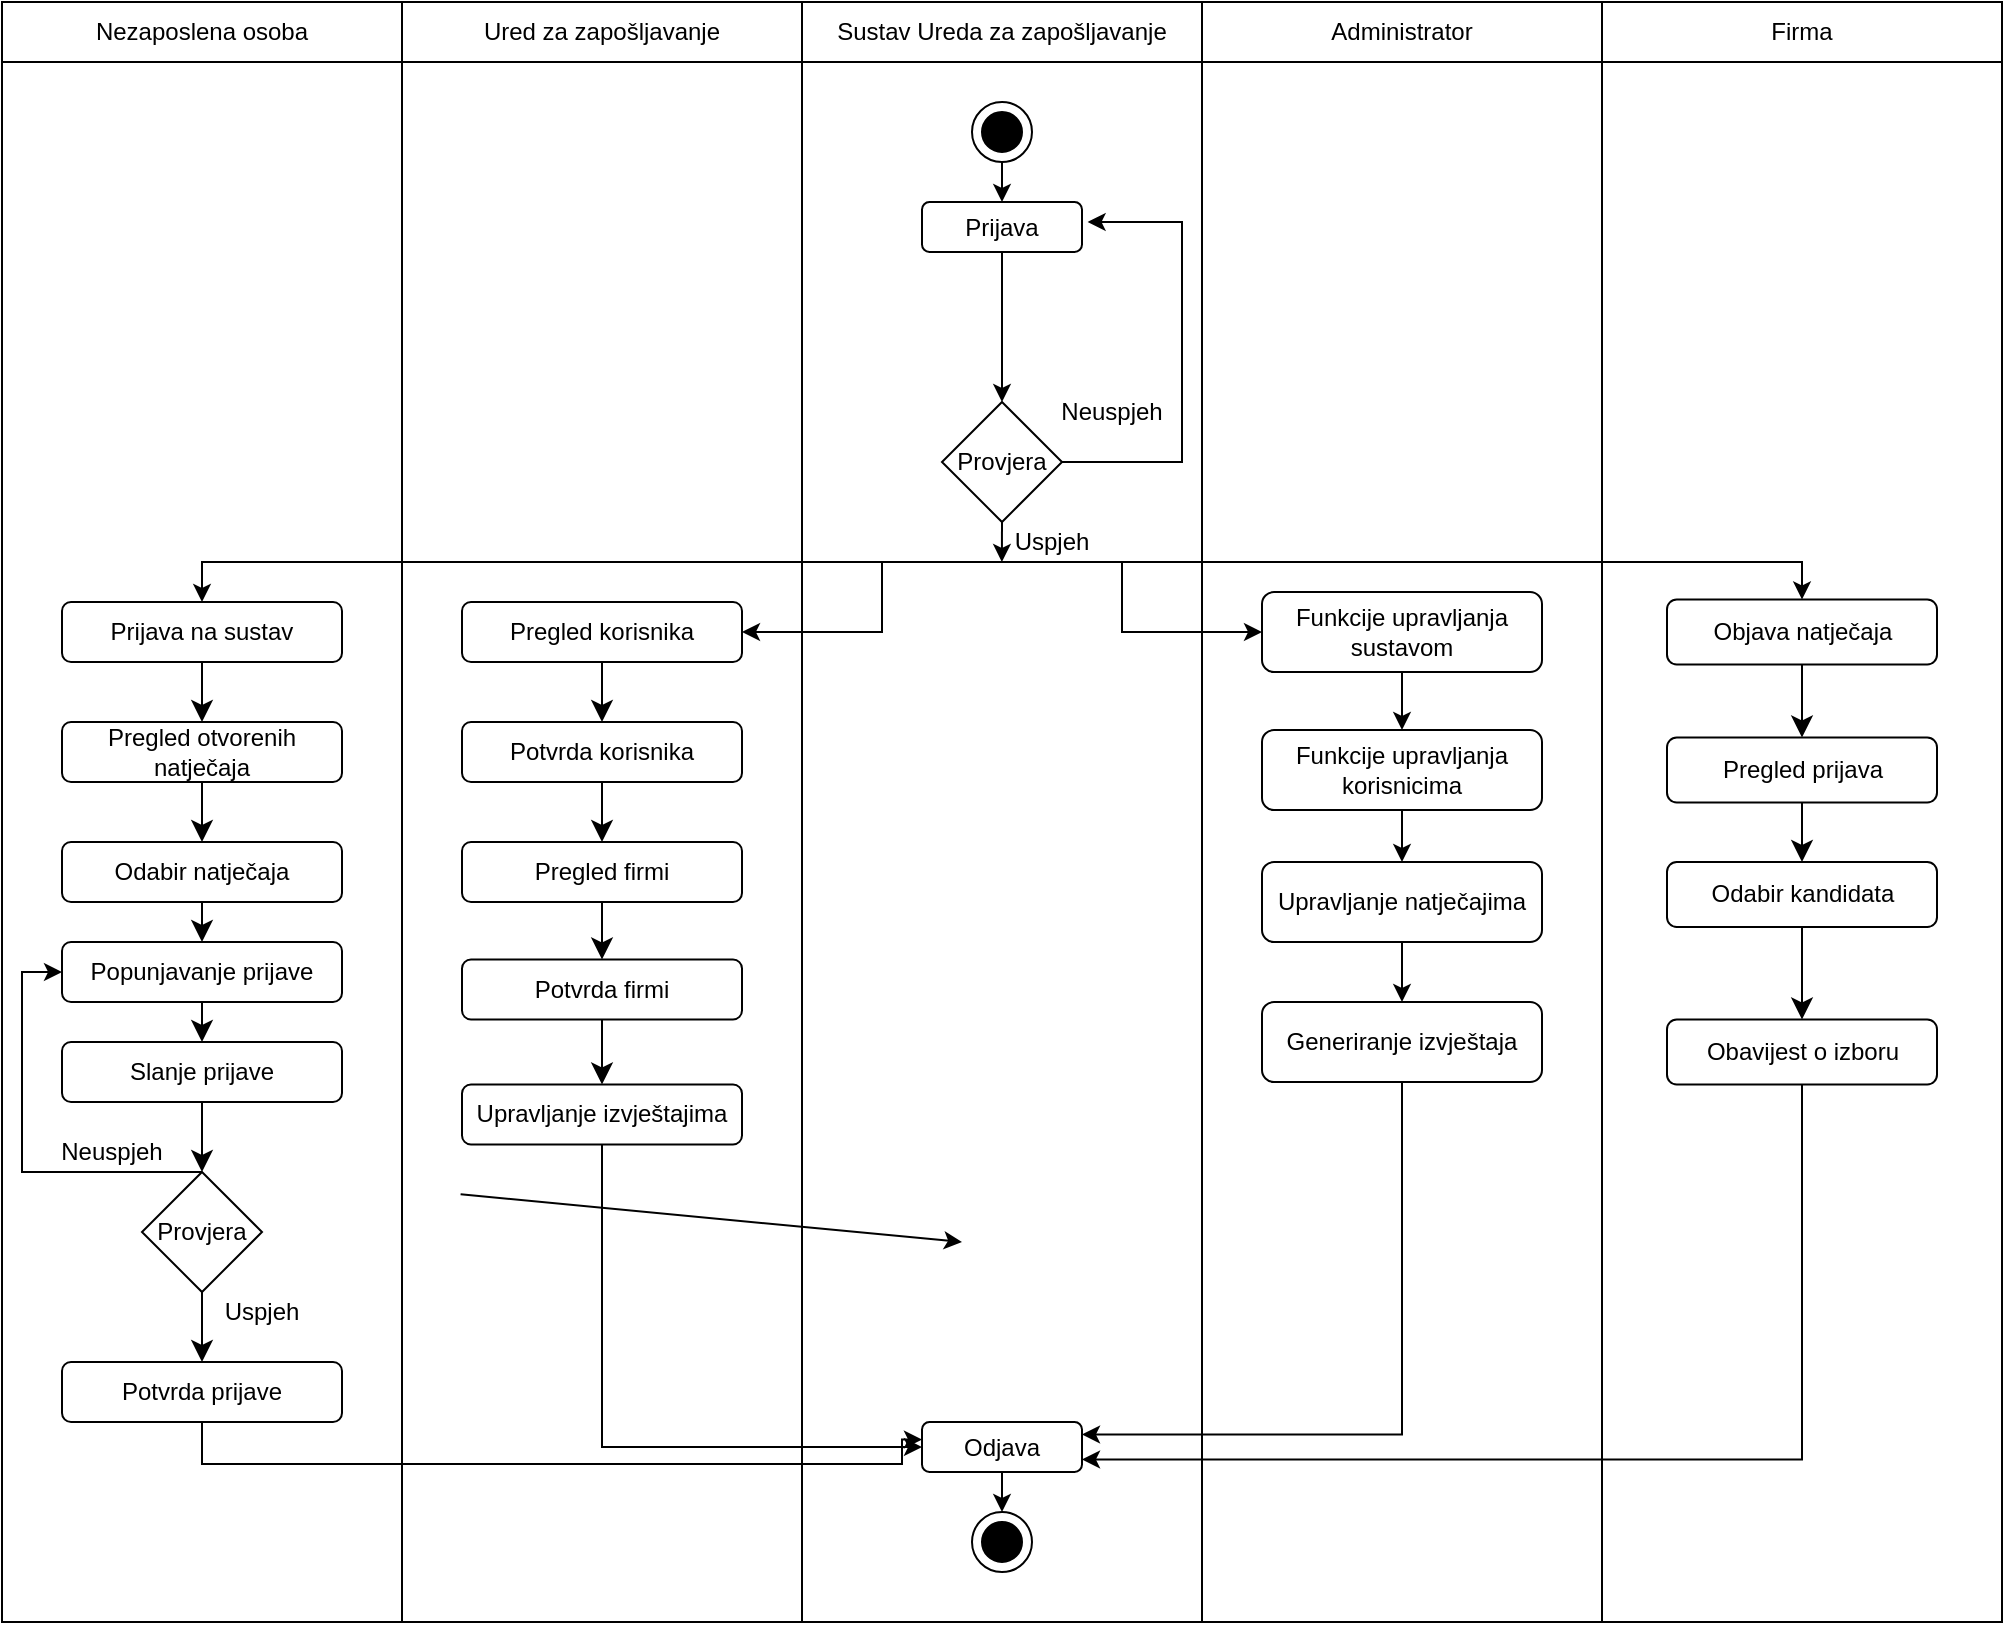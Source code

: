 <mxfile version="24.6.4" type="device">
  <diagram id="07fea595-8f29-1299-0266-81d95cde20df" name="Page-1">
    <mxGraphModel dx="378" dy="513" grid="1" gridSize="10" guides="1" tooltips="1" connect="1" arrows="1" fold="1" page="1" pageScale="1" pageWidth="1169" pageHeight="827" background="#ffffff" math="0" shadow="0">
      <root>
        <mxCell id="0" />
        <mxCell id="1" parent="0" />
        <mxCell id="k4BbUaHCwSgezbctOqtj-11" value="" style="rounded=0;whiteSpace=wrap;html=1;" parent="1" vertex="1">
          <mxGeometry x="150" y="90" width="200" height="780" as="geometry" />
        </mxCell>
        <mxCell id="k4BbUaHCwSgezbctOqtj-12" value="" style="rounded=0;whiteSpace=wrap;html=1;" parent="1" vertex="1">
          <mxGeometry x="350" y="90" width="200" height="780" as="geometry" />
        </mxCell>
        <mxCell id="k4BbUaHCwSgezbctOqtj-13" value="" style="rounded=0;whiteSpace=wrap;html=1;" parent="1" vertex="1">
          <mxGeometry x="550" y="90" width="200" height="780" as="geometry" />
        </mxCell>
        <mxCell id="k4BbUaHCwSgezbctOqtj-14" value="" style="rounded=0;whiteSpace=wrap;html=1;" parent="1" vertex="1">
          <mxGeometry x="750" y="90" width="200" height="780" as="geometry" />
        </mxCell>
        <mxCell id="k4BbUaHCwSgezbctOqtj-15" value="Ured za zapošljavanje" style="rounded=0;whiteSpace=wrap;html=1;" parent="1" vertex="1">
          <mxGeometry x="350" y="60" width="200" height="30" as="geometry" />
        </mxCell>
        <mxCell id="k4BbUaHCwSgezbctOqtj-16" value="Nezaposlena osoba" style="rounded=0;whiteSpace=wrap;html=1;" parent="1" vertex="1">
          <mxGeometry x="150" y="60" width="200" height="30" as="geometry" />
        </mxCell>
        <mxCell id="k4BbUaHCwSgezbctOqtj-17" value="Sustav Ureda za zapošljavanje" style="rounded=0;whiteSpace=wrap;html=1;" parent="1" vertex="1">
          <mxGeometry x="550" y="60" width="200" height="30" as="geometry" />
        </mxCell>
        <mxCell id="k4BbUaHCwSgezbctOqtj-18" value="Administrator" style="rounded=0;whiteSpace=wrap;html=1;" parent="1" vertex="1">
          <mxGeometry x="750" y="60" width="200" height="30" as="geometry" />
        </mxCell>
        <mxCell id="k4BbUaHCwSgezbctOqtj-19" style="edgeStyle=orthogonalEdgeStyle;rounded=0;orthogonalLoop=1;jettySize=auto;html=1;exitX=0.5;exitY=1;exitDx=0;exitDy=0;entryX=0.5;entryY=0;entryDx=0;entryDy=0;" parent="1" source="k4BbUaHCwSgezbctOqtj-20" target="k4BbUaHCwSgezbctOqtj-22" edge="1">
          <mxGeometry relative="1" as="geometry" />
        </mxCell>
        <mxCell id="k4BbUaHCwSgezbctOqtj-20" value="" style="ellipse;whiteSpace=wrap;html=1;aspect=fixed;" parent="1" vertex="1">
          <mxGeometry x="635" y="110" width="30" height="30" as="geometry" />
        </mxCell>
        <mxCell id="k4BbUaHCwSgezbctOqtj-22" value="Prijava" style="rounded=1;whiteSpace=wrap;html=1;" parent="1" vertex="1">
          <mxGeometry x="610" y="160" width="80" height="25" as="geometry" />
        </mxCell>
        <mxCell id="k4BbUaHCwSgezbctOqtj-23" style="edgeStyle=orthogonalEdgeStyle;rounded=0;orthogonalLoop=1;jettySize=auto;html=1;exitX=0.5;exitY=1;exitDx=0;exitDy=0;entryX=0.5;entryY=0;entryDx=0;entryDy=0;" parent="1" source="k4BbUaHCwSgezbctOqtj-22" target="k4BbUaHCwSgezbctOqtj-27" edge="1">
          <mxGeometry relative="1" as="geometry">
            <mxPoint x="650.0" y="240" as="sourcePoint" />
          </mxGeometry>
        </mxCell>
        <mxCell id="k4BbUaHCwSgezbctOqtj-25" style="edgeStyle=orthogonalEdgeStyle;rounded=0;orthogonalLoop=1;jettySize=auto;html=1;exitX=1;exitY=0.5;exitDx=0;exitDy=0;entryX=1;entryY=0.5;entryDx=0;entryDy=0;" parent="1" edge="1">
          <mxGeometry relative="1" as="geometry">
            <Array as="points">
              <mxPoint x="740" y="290" />
              <mxPoint x="740" y="170" />
            </Array>
            <mxPoint x="635" y="290.0" as="sourcePoint" />
            <mxPoint x="692.8" y="170" as="targetPoint" />
          </mxGeometry>
        </mxCell>
        <mxCell id="k4BbUaHCwSgezbctOqtj-26" style="edgeStyle=orthogonalEdgeStyle;rounded=0;orthogonalLoop=1;jettySize=auto;html=1;exitX=0.5;exitY=1;exitDx=0;exitDy=0;" parent="1" source="k4BbUaHCwSgezbctOqtj-27" edge="1">
          <mxGeometry relative="1" as="geometry">
            <mxPoint x="649.944" y="340" as="targetPoint" />
          </mxGeometry>
        </mxCell>
        <mxCell id="k4BbUaHCwSgezbctOqtj-27" value="Provjera" style="rhombus;whiteSpace=wrap;html=1;" parent="1" vertex="1">
          <mxGeometry x="620" y="260" width="60" height="60" as="geometry" />
        </mxCell>
        <mxCell id="k4BbUaHCwSgezbctOqtj-28" value="Firma" style="rounded=0;whiteSpace=wrap;html=1;" parent="1" vertex="1">
          <mxGeometry x="950" y="60" width="200" height="30" as="geometry" />
        </mxCell>
        <mxCell id="k4BbUaHCwSgezbctOqtj-29" value="" style="rounded=0;whiteSpace=wrap;html=1;" parent="1" vertex="1">
          <mxGeometry x="950" y="90" width="200" height="780" as="geometry" />
        </mxCell>
        <mxCell id="k4BbUaHCwSgezbctOqtj-30" value="" style="ellipse;whiteSpace=wrap;html=1;aspect=fixed;fillColor=#000000;" parent="1" vertex="1">
          <mxGeometry x="640" y="115" width="20" height="20" as="geometry" />
        </mxCell>
        <mxCell id="k4BbUaHCwSgezbctOqtj-31" value="Neuspjeh" style="text;html=1;strokeColor=none;fillColor=none;align=center;verticalAlign=middle;whiteSpace=wrap;rounded=0;" parent="1" vertex="1">
          <mxGeometry x="680" y="250" width="50" height="30" as="geometry" />
        </mxCell>
        <mxCell id="k4BbUaHCwSgezbctOqtj-32" value="" style="endArrow=none;html=1;rounded=0;" parent="1" edge="1">
          <mxGeometry width="50" height="50" relative="1" as="geometry">
            <mxPoint x="650" y="340" as="sourcePoint" />
            <mxPoint x="710" y="340" as="targetPoint" />
          </mxGeometry>
        </mxCell>
        <mxCell id="k4BbUaHCwSgezbctOqtj-34" value="Uspjeh" style="text;html=1;strokeColor=none;fillColor=none;align=center;verticalAlign=middle;whiteSpace=wrap;rounded=0;" parent="1" vertex="1">
          <mxGeometry x="650" y="320" width="50" height="20" as="geometry" />
        </mxCell>
        <mxCell id="k4BbUaHCwSgezbctOqtj-37" style="edgeStyle=orthogonalEdgeStyle;rounded=0;orthogonalLoop=1;jettySize=auto;html=1;exitX=0.5;exitY=1;exitDx=0;exitDy=0;entryX=0.5;entryY=0;entryDx=0;entryDy=0;" parent="1" source="k4BbUaHCwSgezbctOqtj-38" target="k4BbUaHCwSgezbctOqtj-53" edge="1">
          <mxGeometry relative="1" as="geometry" />
        </mxCell>
        <mxCell id="k4BbUaHCwSgezbctOqtj-38" value="Funkcije upravljanja sustavom" style="rounded=1;whiteSpace=wrap;html=1;" parent="1" vertex="1">
          <mxGeometry x="780" y="355" width="140" height="40" as="geometry" />
        </mxCell>
        <mxCell id="k4BbUaHCwSgezbctOqtj-39" value="" style="endArrow=classic;html=1;rounded=0;entryX=1;entryY=0.5;entryDx=0;entryDy=0;" parent="1" target="4K4t0N0ljQZi-Vb2gh6m-15" edge="1">
          <mxGeometry width="50" height="50" relative="1" as="geometry">
            <mxPoint x="590" y="340" as="sourcePoint" />
            <mxPoint x="520" y="375" as="targetPoint" />
            <Array as="points">
              <mxPoint x="590" y="375" />
            </Array>
          </mxGeometry>
        </mxCell>
        <mxCell id="k4BbUaHCwSgezbctOqtj-40" value="" style="endArrow=classic;html=1;rounded=0;entryX=0;entryY=0.5;entryDx=0;entryDy=0;" parent="1" target="k4BbUaHCwSgezbctOqtj-38" edge="1">
          <mxGeometry width="50" height="50" relative="1" as="geometry">
            <mxPoint x="710" y="340" as="sourcePoint" />
            <mxPoint x="700" y="390" as="targetPoint" />
            <Array as="points">
              <mxPoint x="710" y="375" />
            </Array>
          </mxGeometry>
        </mxCell>
        <mxCell id="k4BbUaHCwSgezbctOqtj-48" style="edgeStyle=orthogonalEdgeStyle;rounded=0;orthogonalLoop=1;jettySize=auto;html=1;exitX=0.5;exitY=1;exitDx=0;exitDy=0;entryX=0.5;entryY=0;entryDx=0;entryDy=0;" parent="1" target="k4BbUaHCwSgezbctOqtj-59" edge="1">
          <mxGeometry relative="1" as="geometry">
            <mxPoint x="450" y="550" as="sourcePoint" />
          </mxGeometry>
        </mxCell>
        <mxCell id="k4BbUaHCwSgezbctOqtj-52" style="edgeStyle=orthogonalEdgeStyle;rounded=0;orthogonalLoop=1;jettySize=auto;html=1;exitX=0.5;exitY=1;exitDx=0;exitDy=0;entryX=0.5;entryY=0;entryDx=0;entryDy=0;" parent="1" source="k4BbUaHCwSgezbctOqtj-53" target="k4BbUaHCwSgezbctOqtj-55" edge="1">
          <mxGeometry relative="1" as="geometry" />
        </mxCell>
        <mxCell id="k4BbUaHCwSgezbctOqtj-53" value="Funkcije upravljanja korisnicima" style="rounded=1;whiteSpace=wrap;html=1;" parent="1" vertex="1">
          <mxGeometry x="780" y="424" width="140" height="40" as="geometry" />
        </mxCell>
        <mxCell id="k4BbUaHCwSgezbctOqtj-54" style="edgeStyle=orthogonalEdgeStyle;rounded=0;orthogonalLoop=1;jettySize=auto;html=1;exitX=0.5;exitY=1;exitDx=0;exitDy=0;entryX=0.5;entryY=0;entryDx=0;entryDy=0;" parent="1" source="k4BbUaHCwSgezbctOqtj-55" target="k4BbUaHCwSgezbctOqtj-57" edge="1">
          <mxGeometry relative="1" as="geometry" />
        </mxCell>
        <mxCell id="k4BbUaHCwSgezbctOqtj-55" value="Upravljanje natječajima" style="rounded=1;whiteSpace=wrap;html=1;" parent="1" vertex="1">
          <mxGeometry x="780" y="490" width="140" height="40" as="geometry" />
        </mxCell>
        <mxCell id="k4BbUaHCwSgezbctOqtj-56" style="edgeStyle=orthogonalEdgeStyle;rounded=0;orthogonalLoop=1;jettySize=auto;html=1;exitX=0.5;exitY=1;exitDx=0;exitDy=0;entryX=1;entryY=0.25;entryDx=0;entryDy=0;" parent="1" source="k4BbUaHCwSgezbctOqtj-57" target="k4BbUaHCwSgezbctOqtj-64" edge="1">
          <mxGeometry relative="1" as="geometry" />
        </mxCell>
        <mxCell id="k4BbUaHCwSgezbctOqtj-57" value="Generiranje izvještaja" style="rounded=1;whiteSpace=wrap;html=1;" parent="1" vertex="1">
          <mxGeometry x="780" y="560" width="140" height="40" as="geometry" />
        </mxCell>
        <mxCell id="k4BbUaHCwSgezbctOqtj-60" style="edgeStyle=orthogonalEdgeStyle;rounded=0;orthogonalLoop=1;jettySize=auto;html=1;entryX=1;entryY=0.75;entryDx=0;entryDy=0;exitX=0.5;exitY=1;exitDx=0;exitDy=0;" parent="1" source="4K4t0N0ljQZi-Vb2gh6m-21" target="k4BbUaHCwSgezbctOqtj-64" edge="1">
          <mxGeometry relative="1" as="geometry" />
        </mxCell>
        <mxCell id="4K4t0N0ljQZi-Vb2gh6m-26" style="edgeStyle=none;curved=1;rounded=0;orthogonalLoop=1;jettySize=auto;html=1;fontSize=12;startSize=8;endSize=8;" edge="1" parent="1" source="k4BbUaHCwSgezbctOqtj-61" target="4K4t0N0ljQZi-Vb2gh6m-19">
          <mxGeometry relative="1" as="geometry" />
        </mxCell>
        <mxCell id="k4BbUaHCwSgezbctOqtj-61" value="Objava natječaja" style="rounded=1;whiteSpace=wrap;html=1;" parent="1" vertex="1">
          <mxGeometry x="982.5" y="358.75" width="135" height="32.5" as="geometry" />
        </mxCell>
        <mxCell id="k4BbUaHCwSgezbctOqtj-62" value="" style="endArrow=classic;html=1;rounded=0;entryX=0.5;entryY=0;entryDx=0;entryDy=0;" parent="1" target="k4BbUaHCwSgezbctOqtj-61" edge="1">
          <mxGeometry width="50" height="50" relative="1" as="geometry">
            <mxPoint x="710" y="340" as="sourcePoint" />
            <mxPoint x="790" y="430" as="targetPoint" />
            <Array as="points">
              <mxPoint x="1050" y="340" />
            </Array>
          </mxGeometry>
        </mxCell>
        <mxCell id="k4BbUaHCwSgezbctOqtj-63" style="edgeStyle=orthogonalEdgeStyle;rounded=0;orthogonalLoop=1;jettySize=auto;html=1;exitX=0.5;exitY=1;exitDx=0;exitDy=0;entryX=0.5;entryY=0;entryDx=0;entryDy=0;" parent="1" source="k4BbUaHCwSgezbctOqtj-64" target="k4BbUaHCwSgezbctOqtj-65" edge="1">
          <mxGeometry relative="1" as="geometry" />
        </mxCell>
        <mxCell id="k4BbUaHCwSgezbctOqtj-64" value="Odjava" style="rounded=1;whiteSpace=wrap;html=1;" parent="1" vertex="1">
          <mxGeometry x="610" y="770" width="80" height="25" as="geometry" />
        </mxCell>
        <mxCell id="k4BbUaHCwSgezbctOqtj-65" value="" style="ellipse;whiteSpace=wrap;html=1;aspect=fixed;" parent="1" vertex="1">
          <mxGeometry x="635" y="815" width="30" height="30" as="geometry" />
        </mxCell>
        <mxCell id="k4BbUaHCwSgezbctOqtj-66" value="" style="ellipse;whiteSpace=wrap;html=1;aspect=fixed;fillColor=#000000;" parent="1" vertex="1">
          <mxGeometry x="640" y="820" width="20" height="20" as="geometry" />
        </mxCell>
        <mxCell id="k4BbUaHCwSgezbctOqtj-71" style="edgeStyle=orthogonalEdgeStyle;rounded=0;orthogonalLoop=1;jettySize=auto;html=1;exitX=0.5;exitY=1;exitDx=0;exitDy=0;entryX=0;entryY=0.5;entryDx=0;entryDy=0;" parent="1" edge="1" source="4K4t0N0ljQZi-Vb2gh6m-28">
          <mxGeometry relative="1" as="geometry">
            <mxPoint x="450" y="770" as="sourcePoint" />
            <mxPoint x="610" y="782.5" as="targetPoint" />
            <Array as="points">
              <mxPoint x="450" y="783" />
            </Array>
          </mxGeometry>
        </mxCell>
        <mxCell id="k4BbUaHCwSgezbctOqtj-72" style="edgeStyle=orthogonalEdgeStyle;rounded=0;orthogonalLoop=1;jettySize=auto;html=1;exitX=0.5;exitY=1;exitDx=0;exitDy=0;entryX=0.5;entryY=0;entryDx=0;entryDy=0;" parent="1" target="k4BbUaHCwSgezbctOqtj-73" edge="1">
          <mxGeometry relative="1" as="geometry">
            <mxPoint x="450" y="605" as="sourcePoint" />
          </mxGeometry>
        </mxCell>
        <mxCell id="k4BbUaHCwSgezbctOqtj-92" value="" style="edgeStyle=orthogonalEdgeStyle;rounded=0;orthogonalLoop=1;jettySize=auto;html=1;" parent="1" target="k4BbUaHCwSgezbctOqtj-77" edge="1">
          <mxGeometry relative="1" as="geometry">
            <mxPoint x="450" y="720" as="sourcePoint" />
          </mxGeometry>
        </mxCell>
        <mxCell id="k4BbUaHCwSgezbctOqtj-93" value="" style="edgeStyle=orthogonalEdgeStyle;rounded=0;orthogonalLoop=1;jettySize=auto;html=1;" parent="1" target="k4BbUaHCwSgezbctOqtj-77" edge="1">
          <mxGeometry relative="1" as="geometry">
            <mxPoint x="450" y="720" as="sourcePoint" />
          </mxGeometry>
        </mxCell>
        <mxCell id="k4BbUaHCwSgezbctOqtj-84" value="Uspjeh" style="text;html=1;strokeColor=none;fillColor=none;align=center;verticalAlign=middle;whiteSpace=wrap;rounded=0;" parent="1" vertex="1">
          <mxGeometry x="240" y="705" width="80" height="20" as="geometry" />
        </mxCell>
        <mxCell id="k4BbUaHCwSgezbctOqtj-86" value="" style="endArrow=classic;html=1;rounded=0;exitX=-0.005;exitY=0.653;exitDx=0;exitDy=0;exitPerimeter=0;" parent="1" target="k4BbUaHCwSgezbctOqtj-81" edge="1">
          <mxGeometry width="50" height="50" relative="1" as="geometry">
            <mxPoint x="379.3" y="656.12" as="sourcePoint" />
            <mxPoint x="630" y="680" as="targetPoint" />
          </mxGeometry>
        </mxCell>
        <mxCell id="4K4t0N0ljQZi-Vb2gh6m-36" style="edgeStyle=none;curved=1;rounded=0;orthogonalLoop=1;jettySize=auto;html=1;fontSize=12;startSize=8;endSize=8;" edge="1" parent="1" source="4K4t0N0ljQZi-Vb2gh6m-9" target="4K4t0N0ljQZi-Vb2gh6m-10">
          <mxGeometry relative="1" as="geometry" />
        </mxCell>
        <mxCell id="4K4t0N0ljQZi-Vb2gh6m-9" value="Prijava na sustav" style="rounded=1;whiteSpace=wrap;html=1;" vertex="1" parent="1">
          <mxGeometry x="180" y="360" width="140" height="30" as="geometry" />
        </mxCell>
        <mxCell id="4K4t0N0ljQZi-Vb2gh6m-37" style="edgeStyle=none;curved=1;rounded=0;orthogonalLoop=1;jettySize=auto;html=1;fontSize=12;startSize=8;endSize=8;" edge="1" parent="1" source="4K4t0N0ljQZi-Vb2gh6m-10" target="4K4t0N0ljQZi-Vb2gh6m-11">
          <mxGeometry relative="1" as="geometry" />
        </mxCell>
        <mxCell id="4K4t0N0ljQZi-Vb2gh6m-10" value="Pregled otvorenih natječaja" style="rounded=1;whiteSpace=wrap;html=1;" vertex="1" parent="1">
          <mxGeometry x="180" y="420" width="140" height="30" as="geometry" />
        </mxCell>
        <mxCell id="4K4t0N0ljQZi-Vb2gh6m-38" style="edgeStyle=none;curved=1;rounded=0;orthogonalLoop=1;jettySize=auto;html=1;fontSize=12;startSize=8;endSize=8;" edge="1" parent="1" source="4K4t0N0ljQZi-Vb2gh6m-11" target="4K4t0N0ljQZi-Vb2gh6m-14">
          <mxGeometry relative="1" as="geometry" />
        </mxCell>
        <mxCell id="4K4t0N0ljQZi-Vb2gh6m-11" value="Odabir natječaja" style="rounded=1;whiteSpace=wrap;html=1;" vertex="1" parent="1">
          <mxGeometry x="180" y="480" width="140" height="30" as="geometry" />
        </mxCell>
        <mxCell id="4K4t0N0ljQZi-Vb2gh6m-12" value="Potvrda prijave" style="rounded=1;whiteSpace=wrap;html=1;" vertex="1" parent="1">
          <mxGeometry x="180" y="740" width="140" height="30" as="geometry" />
        </mxCell>
        <mxCell id="4K4t0N0ljQZi-Vb2gh6m-13" value="Slanje prijave" style="rounded=1;whiteSpace=wrap;html=1;" vertex="1" parent="1">
          <mxGeometry x="180" y="580" width="140" height="30" as="geometry" />
        </mxCell>
        <mxCell id="4K4t0N0ljQZi-Vb2gh6m-39" style="edgeStyle=none;curved=1;rounded=0;orthogonalLoop=1;jettySize=auto;html=1;fontSize=12;startSize=8;endSize=8;" edge="1" parent="1" source="4K4t0N0ljQZi-Vb2gh6m-14" target="4K4t0N0ljQZi-Vb2gh6m-13">
          <mxGeometry relative="1" as="geometry" />
        </mxCell>
        <mxCell id="4K4t0N0ljQZi-Vb2gh6m-14" value="Popunjavanje prijave" style="rounded=1;whiteSpace=wrap;html=1;" vertex="1" parent="1">
          <mxGeometry x="180" y="530" width="140" height="30" as="geometry" />
        </mxCell>
        <mxCell id="4K4t0N0ljQZi-Vb2gh6m-31" style="edgeStyle=none;curved=1;rounded=0;orthogonalLoop=1;jettySize=auto;html=1;fontSize=12;startSize=8;endSize=8;" edge="1" parent="1" source="4K4t0N0ljQZi-Vb2gh6m-15" target="4K4t0N0ljQZi-Vb2gh6m-18">
          <mxGeometry relative="1" as="geometry" />
        </mxCell>
        <mxCell id="4K4t0N0ljQZi-Vb2gh6m-15" value="Pregled korisnika" style="rounded=1;whiteSpace=wrap;html=1;" vertex="1" parent="1">
          <mxGeometry x="380" y="360" width="140" height="30" as="geometry" />
        </mxCell>
        <mxCell id="4K4t0N0ljQZi-Vb2gh6m-32" style="edgeStyle=none;curved=1;rounded=0;orthogonalLoop=1;jettySize=auto;html=1;fontSize=12;startSize=8;endSize=8;" edge="1" parent="1" source="4K4t0N0ljQZi-Vb2gh6m-18" target="4K4t0N0ljQZi-Vb2gh6m-30">
          <mxGeometry relative="1" as="geometry" />
        </mxCell>
        <mxCell id="4K4t0N0ljQZi-Vb2gh6m-18" value="Potvrda korisnika" style="rounded=1;whiteSpace=wrap;html=1;" vertex="1" parent="1">
          <mxGeometry x="380" y="420" width="140" height="30" as="geometry" />
        </mxCell>
        <mxCell id="4K4t0N0ljQZi-Vb2gh6m-41" style="edgeStyle=none;curved=1;rounded=0;orthogonalLoop=1;jettySize=auto;html=1;fontSize=12;startSize=8;endSize=8;" edge="1" parent="1" source="4K4t0N0ljQZi-Vb2gh6m-19" target="4K4t0N0ljQZi-Vb2gh6m-20">
          <mxGeometry relative="1" as="geometry" />
        </mxCell>
        <mxCell id="4K4t0N0ljQZi-Vb2gh6m-19" value="Pregled prijava" style="rounded=1;whiteSpace=wrap;html=1;" vertex="1" parent="1">
          <mxGeometry x="982.5" y="427.75" width="135" height="32.5" as="geometry" />
        </mxCell>
        <mxCell id="4K4t0N0ljQZi-Vb2gh6m-42" style="edgeStyle=none;curved=1;rounded=0;orthogonalLoop=1;jettySize=auto;html=1;fontSize=12;startSize=8;endSize=8;" edge="1" parent="1" source="4K4t0N0ljQZi-Vb2gh6m-20" target="4K4t0N0ljQZi-Vb2gh6m-21">
          <mxGeometry relative="1" as="geometry" />
        </mxCell>
        <mxCell id="4K4t0N0ljQZi-Vb2gh6m-20" value="Odabir kandidata" style="rounded=1;whiteSpace=wrap;html=1;" vertex="1" parent="1">
          <mxGeometry x="982.5" y="490" width="135" height="32.5" as="geometry" />
        </mxCell>
        <mxCell id="4K4t0N0ljQZi-Vb2gh6m-21" value="Obavijest o izboru" style="rounded=1;whiteSpace=wrap;html=1;" vertex="1" parent="1">
          <mxGeometry x="982.5" y="568.75" width="135" height="32.5" as="geometry" />
        </mxCell>
        <mxCell id="4K4t0N0ljQZi-Vb2gh6m-28" value="Upravljanje izvještajima" style="rounded=1;whiteSpace=wrap;html=1;" vertex="1" parent="1">
          <mxGeometry x="380" y="601.25" width="140" height="30" as="geometry" />
        </mxCell>
        <mxCell id="4K4t0N0ljQZi-Vb2gh6m-34" style="edgeStyle=none;curved=1;rounded=0;orthogonalLoop=1;jettySize=auto;html=1;fontSize=12;startSize=8;endSize=8;" edge="1" parent="1" source="4K4t0N0ljQZi-Vb2gh6m-29" target="4K4t0N0ljQZi-Vb2gh6m-28">
          <mxGeometry relative="1" as="geometry" />
        </mxCell>
        <mxCell id="4K4t0N0ljQZi-Vb2gh6m-29" value="Potvrda firmi" style="rounded=1;whiteSpace=wrap;html=1;" vertex="1" parent="1">
          <mxGeometry x="380" y="538.75" width="140" height="30" as="geometry" />
        </mxCell>
        <mxCell id="4K4t0N0ljQZi-Vb2gh6m-33" style="edgeStyle=none;curved=1;rounded=0;orthogonalLoop=1;jettySize=auto;html=1;fontSize=12;startSize=8;endSize=8;" edge="1" parent="1" source="4K4t0N0ljQZi-Vb2gh6m-30" target="4K4t0N0ljQZi-Vb2gh6m-29">
          <mxGeometry relative="1" as="geometry" />
        </mxCell>
        <mxCell id="4K4t0N0ljQZi-Vb2gh6m-30" value="Pregled firmi" style="rounded=1;whiteSpace=wrap;html=1;" vertex="1" parent="1">
          <mxGeometry x="380" y="480" width="140" height="30" as="geometry" />
        </mxCell>
        <mxCell id="4K4t0N0ljQZi-Vb2gh6m-35" value="" style="endArrow=classic;html=1;rounded=0;entryX=0.5;entryY=0;entryDx=0;entryDy=0;exitX=0;exitY=1;exitDx=0;exitDy=0;" edge="1" parent="1" source="k4BbUaHCwSgezbctOqtj-34" target="4K4t0N0ljQZi-Vb2gh6m-9">
          <mxGeometry width="50" height="50" relative="1" as="geometry">
            <mxPoint x="500" y="240" as="sourcePoint" />
            <mxPoint x="910" y="269" as="targetPoint" />
            <Array as="points">
              <mxPoint x="250" y="340" />
            </Array>
          </mxGeometry>
        </mxCell>
        <mxCell id="4K4t0N0ljQZi-Vb2gh6m-44" style="edgeStyle=orthogonalEdgeStyle;rounded=0;orthogonalLoop=1;jettySize=auto;html=1;exitX=0.5;exitY=1;exitDx=0;exitDy=0;entryX=0;entryY=0.75;entryDx=0;entryDy=0;" edge="1" parent="1" source="4K4t0N0ljQZi-Vb2gh6m-12">
          <mxGeometry relative="1" as="geometry">
            <mxPoint x="250" y="720" as="sourcePoint" />
            <mxPoint x="610" y="778.75" as="targetPoint" />
            <Array as="points">
              <mxPoint x="250" y="791" />
              <mxPoint x="600" y="791" />
              <mxPoint x="600" y="779" />
            </Array>
          </mxGeometry>
        </mxCell>
        <mxCell id="4K4t0N0ljQZi-Vb2gh6m-47" style="edgeStyle=none;curved=1;rounded=0;orthogonalLoop=1;jettySize=auto;html=1;fontSize=12;startSize=8;endSize=8;" edge="1" parent="1" source="4K4t0N0ljQZi-Vb2gh6m-45" target="4K4t0N0ljQZi-Vb2gh6m-12">
          <mxGeometry relative="1" as="geometry" />
        </mxCell>
        <mxCell id="4K4t0N0ljQZi-Vb2gh6m-45" value="Provjera" style="rhombus;whiteSpace=wrap;html=1;" vertex="1" parent="1">
          <mxGeometry x="220" y="645" width="60" height="60" as="geometry" />
        </mxCell>
        <mxCell id="4K4t0N0ljQZi-Vb2gh6m-50" value="" style="edgeStyle=orthogonalEdgeStyle;rounded=0;orthogonalLoop=1;jettySize=auto;html=1;exitX=0.5;exitY=0;exitDx=0;exitDy=0;entryX=0;entryY=0.5;entryDx=0;entryDy=0;" edge="1" parent="1" source="4K4t0N0ljQZi-Vb2gh6m-45" target="4K4t0N0ljQZi-Vb2gh6m-14">
          <mxGeometry relative="1" as="geometry">
            <mxPoint x="250" y="645" as="sourcePoint" />
            <mxPoint x="180" y="545" as="targetPoint" />
            <Array as="points">
              <mxPoint x="160" y="645" />
              <mxPoint x="160" y="545" />
            </Array>
          </mxGeometry>
        </mxCell>
        <mxCell id="k4BbUaHCwSgezbctOqtj-85" value="Neuspjeh" style="text;html=1;strokeColor=none;fillColor=none;align=center;verticalAlign=middle;whiteSpace=wrap;rounded=0;" parent="1" vertex="1">
          <mxGeometry x="160" y="625" width="90" height="20" as="geometry" />
        </mxCell>
        <mxCell id="4K4t0N0ljQZi-Vb2gh6m-51" style="edgeStyle=none;curved=1;rounded=0;orthogonalLoop=1;jettySize=auto;html=1;fontSize=12;startSize=8;endSize=8;exitX=0.5;exitY=1;exitDx=0;exitDy=0;entryX=0.5;entryY=0;entryDx=0;entryDy=0;" edge="1" parent="1" source="4K4t0N0ljQZi-Vb2gh6m-13" target="4K4t0N0ljQZi-Vb2gh6m-45">
          <mxGeometry relative="1" as="geometry">
            <mxPoint x="260" y="570" as="sourcePoint" />
            <mxPoint x="260" y="590" as="targetPoint" />
          </mxGeometry>
        </mxCell>
      </root>
    </mxGraphModel>
  </diagram>
</mxfile>
